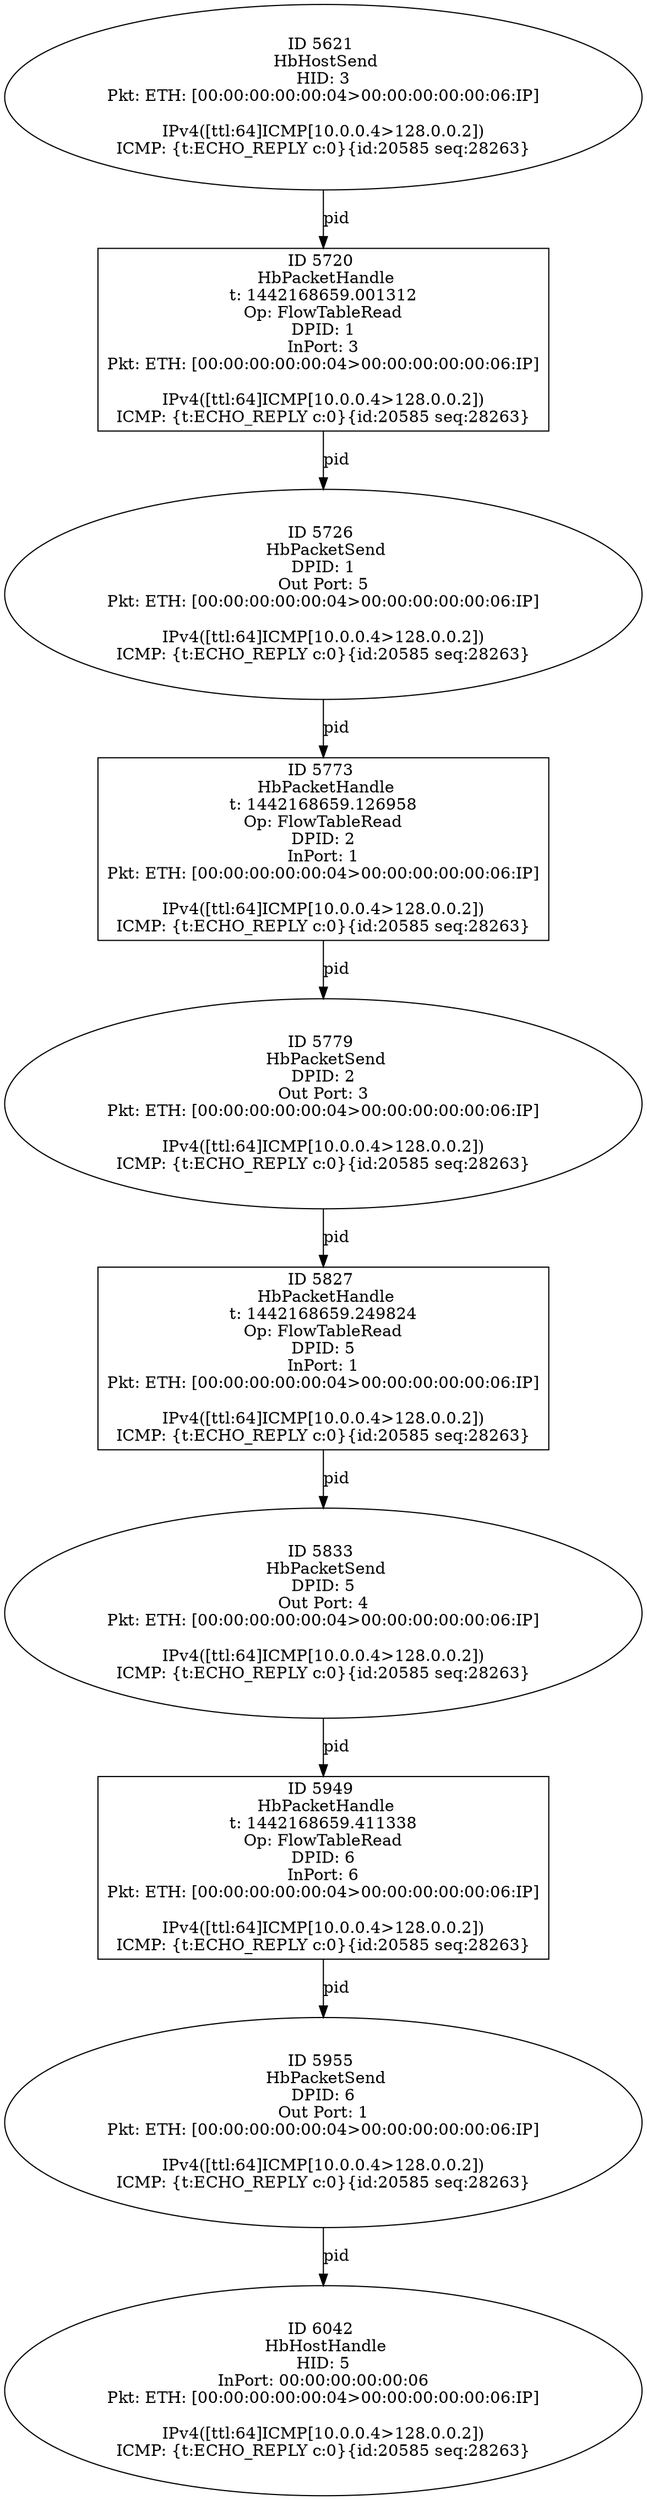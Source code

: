 strict digraph G {
5827 [shape=box, event=<hb_events.HbPacketHandle object at 0x10b6895d0>, label="ID 5827 
 HbPacketHandle
t: 1442168659.249824
Op: FlowTableRead
DPID: 5
InPort: 1
Pkt: ETH: [00:00:00:00:00:04>00:00:00:00:00:06:IP]

IPv4([ttl:64]ICMP[10.0.0.4>128.0.0.2])
ICMP: {t:ECHO_REPLY c:0}{id:20585 seq:28263}"];
5955 [shape=oval, event=<hb_events.HbPacketSend object at 0x10b6f9e50>, label="ID 5955 
 HbPacketSend
DPID: 6
Out Port: 1
Pkt: ETH: [00:00:00:00:00:04>00:00:00:00:00:06:IP]

IPv4([ttl:64]ICMP[10.0.0.4>128.0.0.2])
ICMP: {t:ECHO_REPLY c:0}{id:20585 seq:28263}"];
5833 [shape=oval, event=<hb_events.HbPacketSend object at 0x10b6966d0>, label="ID 5833 
 HbPacketSend
DPID: 5
Out Port: 4
Pkt: ETH: [00:00:00:00:00:04>00:00:00:00:00:06:IP]

IPv4([ttl:64]ICMP[10.0.0.4>128.0.0.2])
ICMP: {t:ECHO_REPLY c:0}{id:20585 seq:28263}"];
5773 [shape=box, event=<hb_events.HbPacketHandle object at 0x10b665a50>, label="ID 5773 
 HbPacketHandle
t: 1442168659.126958
Op: FlowTableRead
DPID: 2
InPort: 1
Pkt: ETH: [00:00:00:00:00:04>00:00:00:00:00:06:IP]

IPv4([ttl:64]ICMP[10.0.0.4>128.0.0.2])
ICMP: {t:ECHO_REPLY c:0}{id:20585 seq:28263}"];
5779 [shape=oval, event=<hb_events.HbPacketSend object at 0x10b665490>, label="ID 5779 
 HbPacketSend
DPID: 2
Out Port: 3
Pkt: ETH: [00:00:00:00:00:04>00:00:00:00:00:06:IP]

IPv4([ttl:64]ICMP[10.0.0.4>128.0.0.2])
ICMP: {t:ECHO_REPLY c:0}{id:20585 seq:28263}"];
5621 [shape=oval, event=<hb_events.HbHostSend object at 0x10b5dd250>, label="ID 5621 
 HbHostSend
HID: 3
Pkt: ETH: [00:00:00:00:00:04>00:00:00:00:00:06:IP]

IPv4([ttl:64]ICMP[10.0.0.4>128.0.0.2])
ICMP: {t:ECHO_REPLY c:0}{id:20585 seq:28263}"];
5720 [shape=box, event=<hb_events.HbPacketHandle object at 0x10b631b10>, label="ID 5720 
 HbPacketHandle
t: 1442168659.001312
Op: FlowTableRead
DPID: 1
InPort: 3
Pkt: ETH: [00:00:00:00:00:04>00:00:00:00:00:06:IP]

IPv4([ttl:64]ICMP[10.0.0.4>128.0.0.2])
ICMP: {t:ECHO_REPLY c:0}{id:20585 seq:28263}"];
6042 [shape=oval, event=<hb_events.HbHostHandle object at 0x10b749290>, label="ID 6042 
 HbHostHandle
HID: 5
InPort: 00:00:00:00:00:06
Pkt: ETH: [00:00:00:00:00:04>00:00:00:00:00:06:IP]

IPv4([ttl:64]ICMP[10.0.0.4>128.0.0.2])
ICMP: {t:ECHO_REPLY c:0}{id:20585 seq:28263}"];
5949 [shape=box, event=<hb_events.HbPacketHandle object at 0x10b6f9a10>, label="ID 5949 
 HbPacketHandle
t: 1442168659.411338
Op: FlowTableRead
DPID: 6
InPort: 6
Pkt: ETH: [00:00:00:00:00:04>00:00:00:00:00:06:IP]

IPv4([ttl:64]ICMP[10.0.0.4>128.0.0.2])
ICMP: {t:ECHO_REPLY c:0}{id:20585 seq:28263}"];
5726 [shape=oval, event=<hb_events.HbPacketSend object at 0x10b63cb90>, label="ID 5726 
 HbPacketSend
DPID: 1
Out Port: 5
Pkt: ETH: [00:00:00:00:00:04>00:00:00:00:00:06:IP]

IPv4([ttl:64]ICMP[10.0.0.4>128.0.0.2])
ICMP: {t:ECHO_REPLY c:0}{id:20585 seq:28263}"];
5955 -> 6042  [rel=pid, label=pid];
5833 -> 5949  [rel=pid, label=pid];
5773 -> 5779  [rel=pid, label=pid];
5827 -> 5833  [rel=pid, label=pid];
5779 -> 5827  [rel=pid, label=pid];
5621 -> 5720  [rel=pid, label=pid];
5720 -> 5726  [rel=pid, label=pid];
5949 -> 5955  [rel=pid, label=pid];
5726 -> 5773  [rel=pid, label=pid];
}
